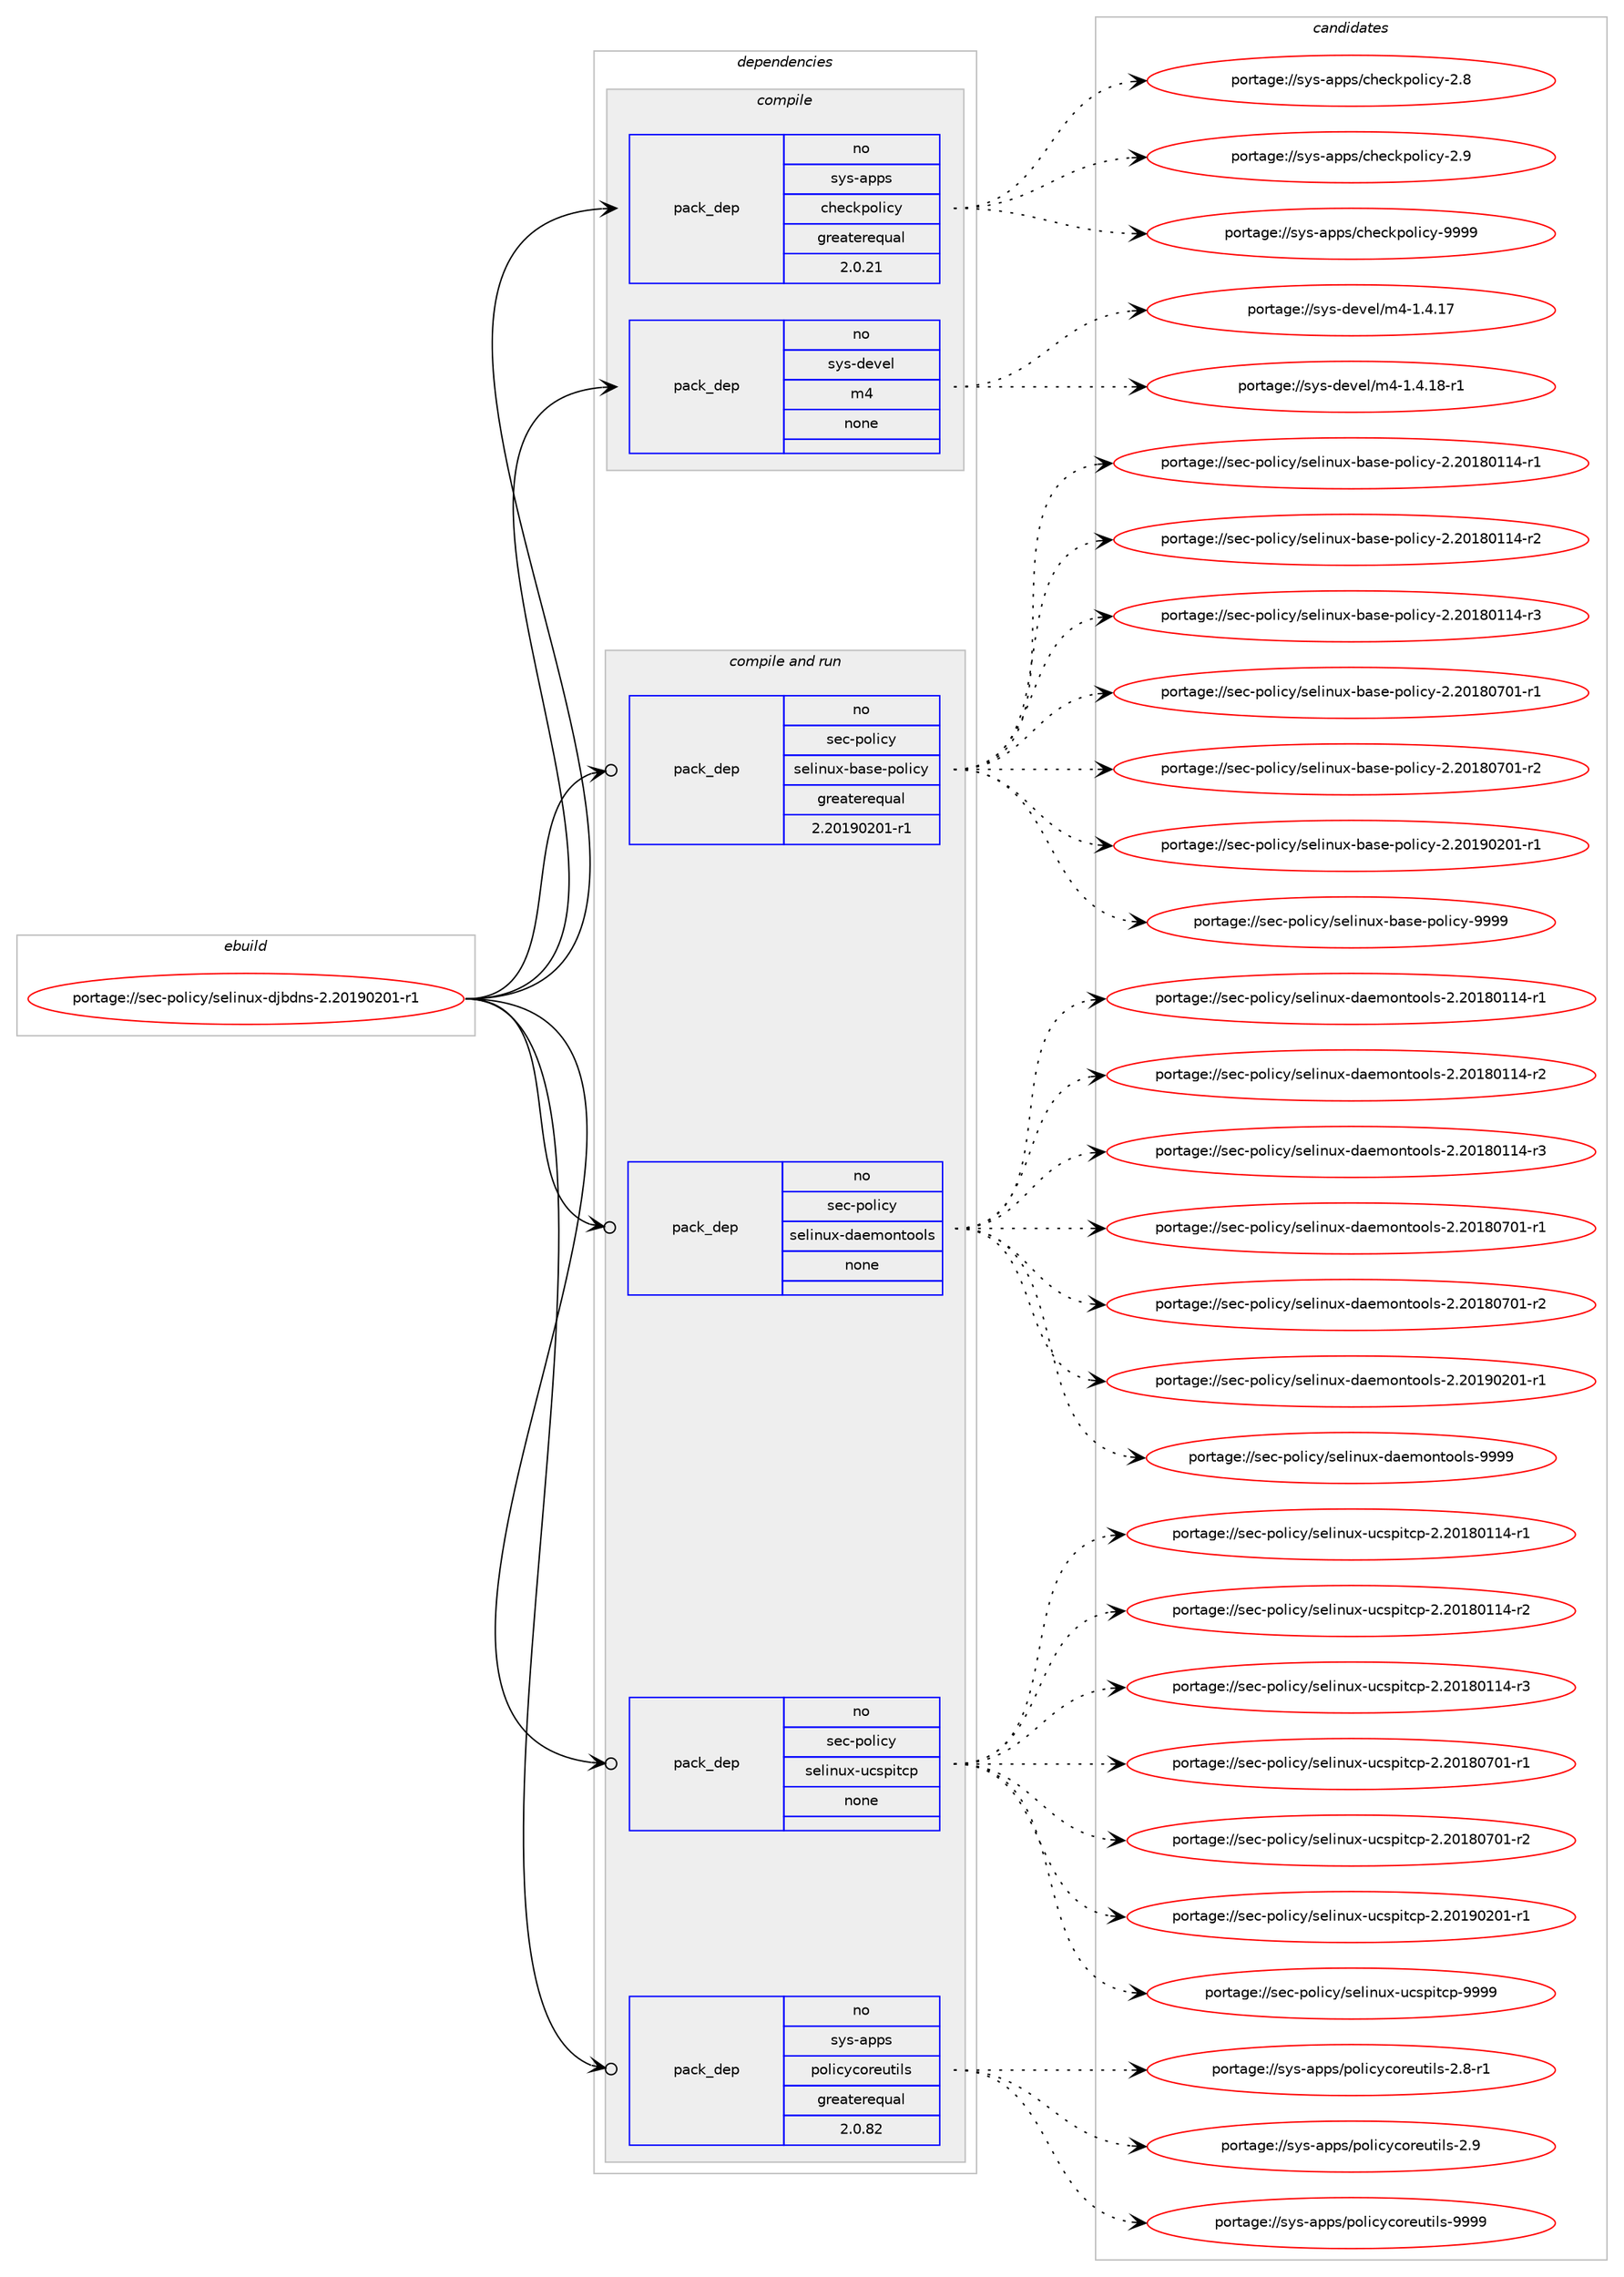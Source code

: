digraph prolog {

# *************
# Graph options
# *************

newrank=true;
concentrate=true;
compound=true;
graph [rankdir=LR,fontname=Helvetica,fontsize=10,ranksep=1.5];#, ranksep=2.5, nodesep=0.2];
edge  [arrowhead=vee];
node  [fontname=Helvetica,fontsize=10];

# **********
# The ebuild
# **********

subgraph cluster_leftcol {
color=gray;
rank=same;
label=<<i>ebuild</i>>;
id [label="portage://sec-policy/selinux-djbdns-2.20190201-r1", color=red, width=4, href="../sec-policy/selinux-djbdns-2.20190201-r1.svg"];
}

# ****************
# The dependencies
# ****************

subgraph cluster_midcol {
color=gray;
label=<<i>dependencies</i>>;
subgraph cluster_compile {
fillcolor="#eeeeee";
style=filled;
label=<<i>compile</i>>;
subgraph pack295321 {
dependency400851 [label=<<TABLE BORDER="0" CELLBORDER="1" CELLSPACING="0" CELLPADDING="4" WIDTH="220"><TR><TD ROWSPAN="6" CELLPADDING="30">pack_dep</TD></TR><TR><TD WIDTH="110">no</TD></TR><TR><TD>sys-apps</TD></TR><TR><TD>checkpolicy</TD></TR><TR><TD>greaterequal</TD></TR><TR><TD>2.0.21</TD></TR></TABLE>>, shape=none, color=blue];
}
id:e -> dependency400851:w [weight=20,style="solid",arrowhead="vee"];
subgraph pack295322 {
dependency400852 [label=<<TABLE BORDER="0" CELLBORDER="1" CELLSPACING="0" CELLPADDING="4" WIDTH="220"><TR><TD ROWSPAN="6" CELLPADDING="30">pack_dep</TD></TR><TR><TD WIDTH="110">no</TD></TR><TR><TD>sys-devel</TD></TR><TR><TD>m4</TD></TR><TR><TD>none</TD></TR><TR><TD></TD></TR></TABLE>>, shape=none, color=blue];
}
id:e -> dependency400852:w [weight=20,style="solid",arrowhead="vee"];
}
subgraph cluster_compileandrun {
fillcolor="#eeeeee";
style=filled;
label=<<i>compile and run</i>>;
subgraph pack295323 {
dependency400853 [label=<<TABLE BORDER="0" CELLBORDER="1" CELLSPACING="0" CELLPADDING="4" WIDTH="220"><TR><TD ROWSPAN="6" CELLPADDING="30">pack_dep</TD></TR><TR><TD WIDTH="110">no</TD></TR><TR><TD>sec-policy</TD></TR><TR><TD>selinux-base-policy</TD></TR><TR><TD>greaterequal</TD></TR><TR><TD>2.20190201-r1</TD></TR></TABLE>>, shape=none, color=blue];
}
id:e -> dependency400853:w [weight=20,style="solid",arrowhead="odotvee"];
subgraph pack295324 {
dependency400854 [label=<<TABLE BORDER="0" CELLBORDER="1" CELLSPACING="0" CELLPADDING="4" WIDTH="220"><TR><TD ROWSPAN="6" CELLPADDING="30">pack_dep</TD></TR><TR><TD WIDTH="110">no</TD></TR><TR><TD>sec-policy</TD></TR><TR><TD>selinux-daemontools</TD></TR><TR><TD>none</TD></TR><TR><TD></TD></TR></TABLE>>, shape=none, color=blue];
}
id:e -> dependency400854:w [weight=20,style="solid",arrowhead="odotvee"];
subgraph pack295325 {
dependency400855 [label=<<TABLE BORDER="0" CELLBORDER="1" CELLSPACING="0" CELLPADDING="4" WIDTH="220"><TR><TD ROWSPAN="6" CELLPADDING="30">pack_dep</TD></TR><TR><TD WIDTH="110">no</TD></TR><TR><TD>sec-policy</TD></TR><TR><TD>selinux-ucspitcp</TD></TR><TR><TD>none</TD></TR><TR><TD></TD></TR></TABLE>>, shape=none, color=blue];
}
id:e -> dependency400855:w [weight=20,style="solid",arrowhead="odotvee"];
subgraph pack295326 {
dependency400856 [label=<<TABLE BORDER="0" CELLBORDER="1" CELLSPACING="0" CELLPADDING="4" WIDTH="220"><TR><TD ROWSPAN="6" CELLPADDING="30">pack_dep</TD></TR><TR><TD WIDTH="110">no</TD></TR><TR><TD>sys-apps</TD></TR><TR><TD>policycoreutils</TD></TR><TR><TD>greaterequal</TD></TR><TR><TD>2.0.82</TD></TR></TABLE>>, shape=none, color=blue];
}
id:e -> dependency400856:w [weight=20,style="solid",arrowhead="odotvee"];
}
subgraph cluster_run {
fillcolor="#eeeeee";
style=filled;
label=<<i>run</i>>;
}
}

# **************
# The candidates
# **************

subgraph cluster_choices {
rank=same;
color=gray;
label=<<i>candidates</i>>;

subgraph choice295321 {
color=black;
nodesep=1;
choiceportage11512111545971121121154799104101991071121111081059912145504656 [label="portage://sys-apps/checkpolicy-2.8", color=red, width=4,href="../sys-apps/checkpolicy-2.8.svg"];
choiceportage11512111545971121121154799104101991071121111081059912145504657 [label="portage://sys-apps/checkpolicy-2.9", color=red, width=4,href="../sys-apps/checkpolicy-2.9.svg"];
choiceportage1151211154597112112115479910410199107112111108105991214557575757 [label="portage://sys-apps/checkpolicy-9999", color=red, width=4,href="../sys-apps/checkpolicy-9999.svg"];
dependency400851:e -> choiceportage11512111545971121121154799104101991071121111081059912145504656:w [style=dotted,weight="100"];
dependency400851:e -> choiceportage11512111545971121121154799104101991071121111081059912145504657:w [style=dotted,weight="100"];
dependency400851:e -> choiceportage1151211154597112112115479910410199107112111108105991214557575757:w [style=dotted,weight="100"];
}
subgraph choice295322 {
color=black;
nodesep=1;
choiceportage11512111545100101118101108471095245494652464955 [label="portage://sys-devel/m4-1.4.17", color=red, width=4,href="../sys-devel/m4-1.4.17.svg"];
choiceportage115121115451001011181011084710952454946524649564511449 [label="portage://sys-devel/m4-1.4.18-r1", color=red, width=4,href="../sys-devel/m4-1.4.18-r1.svg"];
dependency400852:e -> choiceportage11512111545100101118101108471095245494652464955:w [style=dotted,weight="100"];
dependency400852:e -> choiceportage115121115451001011181011084710952454946524649564511449:w [style=dotted,weight="100"];
}
subgraph choice295323 {
color=black;
nodesep=1;
choiceportage11510199451121111081059912147115101108105110117120459897115101451121111081059912145504650484956484949524511449 [label="portage://sec-policy/selinux-base-policy-2.20180114-r1", color=red, width=4,href="../sec-policy/selinux-base-policy-2.20180114-r1.svg"];
choiceportage11510199451121111081059912147115101108105110117120459897115101451121111081059912145504650484956484949524511450 [label="portage://sec-policy/selinux-base-policy-2.20180114-r2", color=red, width=4,href="../sec-policy/selinux-base-policy-2.20180114-r2.svg"];
choiceportage11510199451121111081059912147115101108105110117120459897115101451121111081059912145504650484956484949524511451 [label="portage://sec-policy/selinux-base-policy-2.20180114-r3", color=red, width=4,href="../sec-policy/selinux-base-policy-2.20180114-r3.svg"];
choiceportage11510199451121111081059912147115101108105110117120459897115101451121111081059912145504650484956485548494511449 [label="portage://sec-policy/selinux-base-policy-2.20180701-r1", color=red, width=4,href="../sec-policy/selinux-base-policy-2.20180701-r1.svg"];
choiceportage11510199451121111081059912147115101108105110117120459897115101451121111081059912145504650484956485548494511450 [label="portage://sec-policy/selinux-base-policy-2.20180701-r2", color=red, width=4,href="../sec-policy/selinux-base-policy-2.20180701-r2.svg"];
choiceportage11510199451121111081059912147115101108105110117120459897115101451121111081059912145504650484957485048494511449 [label="portage://sec-policy/selinux-base-policy-2.20190201-r1", color=red, width=4,href="../sec-policy/selinux-base-policy-2.20190201-r1.svg"];
choiceportage1151019945112111108105991214711510110810511011712045989711510145112111108105991214557575757 [label="portage://sec-policy/selinux-base-policy-9999", color=red, width=4,href="../sec-policy/selinux-base-policy-9999.svg"];
dependency400853:e -> choiceportage11510199451121111081059912147115101108105110117120459897115101451121111081059912145504650484956484949524511449:w [style=dotted,weight="100"];
dependency400853:e -> choiceportage11510199451121111081059912147115101108105110117120459897115101451121111081059912145504650484956484949524511450:w [style=dotted,weight="100"];
dependency400853:e -> choiceportage11510199451121111081059912147115101108105110117120459897115101451121111081059912145504650484956484949524511451:w [style=dotted,weight="100"];
dependency400853:e -> choiceportage11510199451121111081059912147115101108105110117120459897115101451121111081059912145504650484956485548494511449:w [style=dotted,weight="100"];
dependency400853:e -> choiceportage11510199451121111081059912147115101108105110117120459897115101451121111081059912145504650484956485548494511450:w [style=dotted,weight="100"];
dependency400853:e -> choiceportage11510199451121111081059912147115101108105110117120459897115101451121111081059912145504650484957485048494511449:w [style=dotted,weight="100"];
dependency400853:e -> choiceportage1151019945112111108105991214711510110810511011712045989711510145112111108105991214557575757:w [style=dotted,weight="100"];
}
subgraph choice295324 {
color=black;
nodesep=1;
choiceportage11510199451121111081059912147115101108105110117120451009710110911111011611111110811545504650484956484949524511449 [label="portage://sec-policy/selinux-daemontools-2.20180114-r1", color=red, width=4,href="../sec-policy/selinux-daemontools-2.20180114-r1.svg"];
choiceportage11510199451121111081059912147115101108105110117120451009710110911111011611111110811545504650484956484949524511450 [label="portage://sec-policy/selinux-daemontools-2.20180114-r2", color=red, width=4,href="../sec-policy/selinux-daemontools-2.20180114-r2.svg"];
choiceportage11510199451121111081059912147115101108105110117120451009710110911111011611111110811545504650484956484949524511451 [label="portage://sec-policy/selinux-daemontools-2.20180114-r3", color=red, width=4,href="../sec-policy/selinux-daemontools-2.20180114-r3.svg"];
choiceportage11510199451121111081059912147115101108105110117120451009710110911111011611111110811545504650484956485548494511449 [label="portage://sec-policy/selinux-daemontools-2.20180701-r1", color=red, width=4,href="../sec-policy/selinux-daemontools-2.20180701-r1.svg"];
choiceportage11510199451121111081059912147115101108105110117120451009710110911111011611111110811545504650484956485548494511450 [label="portage://sec-policy/selinux-daemontools-2.20180701-r2", color=red, width=4,href="../sec-policy/selinux-daemontools-2.20180701-r2.svg"];
choiceportage11510199451121111081059912147115101108105110117120451009710110911111011611111110811545504650484957485048494511449 [label="portage://sec-policy/selinux-daemontools-2.20190201-r1", color=red, width=4,href="../sec-policy/selinux-daemontools-2.20190201-r1.svg"];
choiceportage1151019945112111108105991214711510110810511011712045100971011091111101161111111081154557575757 [label="portage://sec-policy/selinux-daemontools-9999", color=red, width=4,href="../sec-policy/selinux-daemontools-9999.svg"];
dependency400854:e -> choiceportage11510199451121111081059912147115101108105110117120451009710110911111011611111110811545504650484956484949524511449:w [style=dotted,weight="100"];
dependency400854:e -> choiceportage11510199451121111081059912147115101108105110117120451009710110911111011611111110811545504650484956484949524511450:w [style=dotted,weight="100"];
dependency400854:e -> choiceportage11510199451121111081059912147115101108105110117120451009710110911111011611111110811545504650484956484949524511451:w [style=dotted,weight="100"];
dependency400854:e -> choiceportage11510199451121111081059912147115101108105110117120451009710110911111011611111110811545504650484956485548494511449:w [style=dotted,weight="100"];
dependency400854:e -> choiceportage11510199451121111081059912147115101108105110117120451009710110911111011611111110811545504650484956485548494511450:w [style=dotted,weight="100"];
dependency400854:e -> choiceportage11510199451121111081059912147115101108105110117120451009710110911111011611111110811545504650484957485048494511449:w [style=dotted,weight="100"];
dependency400854:e -> choiceportage1151019945112111108105991214711510110810511011712045100971011091111101161111111081154557575757:w [style=dotted,weight="100"];
}
subgraph choice295325 {
color=black;
nodesep=1;
choiceportage1151019945112111108105991214711510110810511011712045117991151121051169911245504650484956484949524511449 [label="portage://sec-policy/selinux-ucspitcp-2.20180114-r1", color=red, width=4,href="../sec-policy/selinux-ucspitcp-2.20180114-r1.svg"];
choiceportage1151019945112111108105991214711510110810511011712045117991151121051169911245504650484956484949524511450 [label="portage://sec-policy/selinux-ucspitcp-2.20180114-r2", color=red, width=4,href="../sec-policy/selinux-ucspitcp-2.20180114-r2.svg"];
choiceportage1151019945112111108105991214711510110810511011712045117991151121051169911245504650484956484949524511451 [label="portage://sec-policy/selinux-ucspitcp-2.20180114-r3", color=red, width=4,href="../sec-policy/selinux-ucspitcp-2.20180114-r3.svg"];
choiceportage1151019945112111108105991214711510110810511011712045117991151121051169911245504650484956485548494511449 [label="portage://sec-policy/selinux-ucspitcp-2.20180701-r1", color=red, width=4,href="../sec-policy/selinux-ucspitcp-2.20180701-r1.svg"];
choiceportage1151019945112111108105991214711510110810511011712045117991151121051169911245504650484956485548494511450 [label="portage://sec-policy/selinux-ucspitcp-2.20180701-r2", color=red, width=4,href="../sec-policy/selinux-ucspitcp-2.20180701-r2.svg"];
choiceportage1151019945112111108105991214711510110810511011712045117991151121051169911245504650484957485048494511449 [label="portage://sec-policy/selinux-ucspitcp-2.20190201-r1", color=red, width=4,href="../sec-policy/selinux-ucspitcp-2.20190201-r1.svg"];
choiceportage115101994511211110810599121471151011081051101171204511799115112105116991124557575757 [label="portage://sec-policy/selinux-ucspitcp-9999", color=red, width=4,href="../sec-policy/selinux-ucspitcp-9999.svg"];
dependency400855:e -> choiceportage1151019945112111108105991214711510110810511011712045117991151121051169911245504650484956484949524511449:w [style=dotted,weight="100"];
dependency400855:e -> choiceportage1151019945112111108105991214711510110810511011712045117991151121051169911245504650484956484949524511450:w [style=dotted,weight="100"];
dependency400855:e -> choiceportage1151019945112111108105991214711510110810511011712045117991151121051169911245504650484956484949524511451:w [style=dotted,weight="100"];
dependency400855:e -> choiceportage1151019945112111108105991214711510110810511011712045117991151121051169911245504650484956485548494511449:w [style=dotted,weight="100"];
dependency400855:e -> choiceportage1151019945112111108105991214711510110810511011712045117991151121051169911245504650484956485548494511450:w [style=dotted,weight="100"];
dependency400855:e -> choiceportage1151019945112111108105991214711510110810511011712045117991151121051169911245504650484957485048494511449:w [style=dotted,weight="100"];
dependency400855:e -> choiceportage115101994511211110810599121471151011081051101171204511799115112105116991124557575757:w [style=dotted,weight="100"];
}
subgraph choice295326 {
color=black;
nodesep=1;
choiceportage1151211154597112112115471121111081059912199111114101117116105108115455046564511449 [label="portage://sys-apps/policycoreutils-2.8-r1", color=red, width=4,href="../sys-apps/policycoreutils-2.8-r1.svg"];
choiceportage115121115459711211211547112111108105991219911111410111711610510811545504657 [label="portage://sys-apps/policycoreutils-2.9", color=red, width=4,href="../sys-apps/policycoreutils-2.9.svg"];
choiceportage11512111545971121121154711211110810599121991111141011171161051081154557575757 [label="portage://sys-apps/policycoreutils-9999", color=red, width=4,href="../sys-apps/policycoreutils-9999.svg"];
dependency400856:e -> choiceportage1151211154597112112115471121111081059912199111114101117116105108115455046564511449:w [style=dotted,weight="100"];
dependency400856:e -> choiceportage115121115459711211211547112111108105991219911111410111711610510811545504657:w [style=dotted,weight="100"];
dependency400856:e -> choiceportage11512111545971121121154711211110810599121991111141011171161051081154557575757:w [style=dotted,weight="100"];
}
}

}
